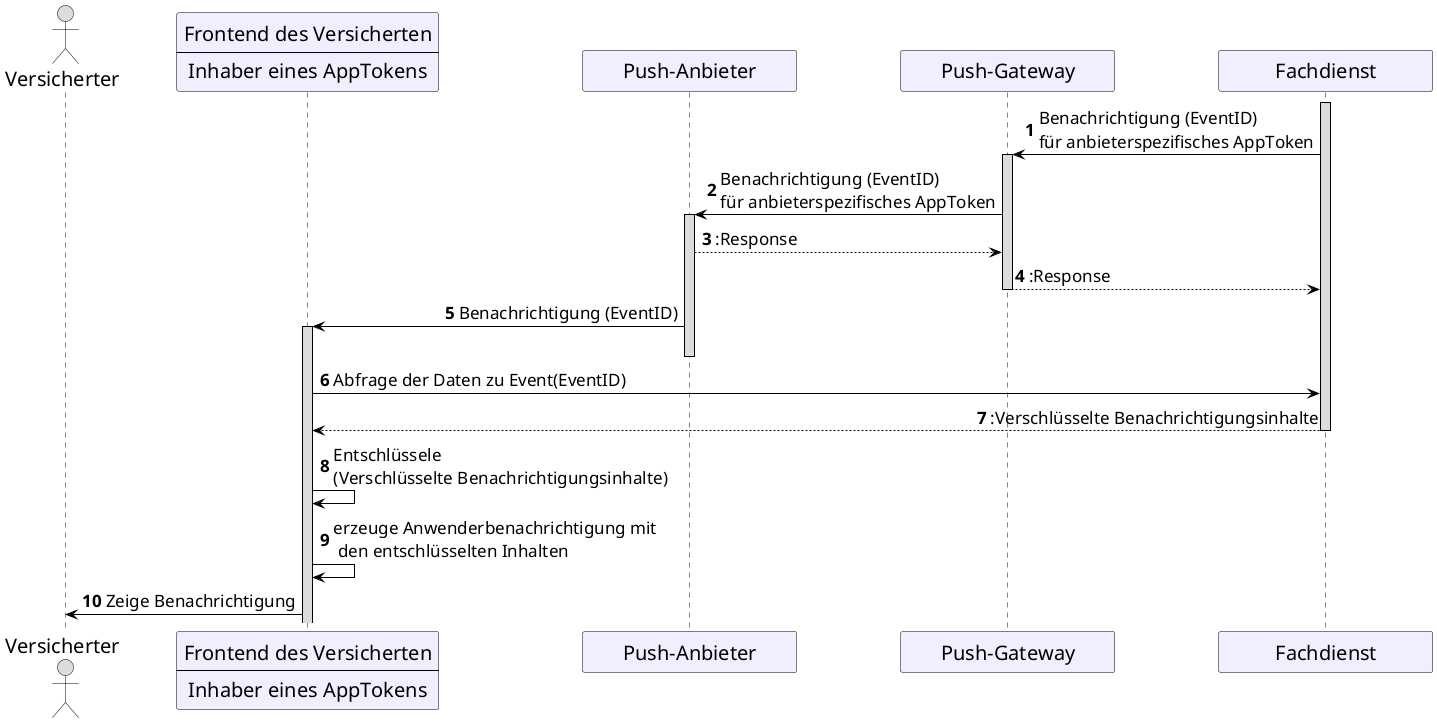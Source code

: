 @startuml
skinparam sequenceMessageAlign direction
skinparam minClassWidth 200
skinparam BoxPadding 1
skinparam sequenceReferenceHeaderBackgroundColor palegreen
scale max 2048 width

skinparam sequence {
ArrowColor black
ArrowFontSize 17
ActorBorderColor black
LifeLineBorderColor black
LifeLineBackgroundColor Gainsboro

ParticipantBorderColor Motivation
ParticipantBackgroundColor Motivation
'ParticipantFontName Impact
ParticipantFontSize 20
ParticipantFontColor black
ParticipantBorderColor Black
ParticipantBackgroundColor MOTIVATION

ActorBackgroundColor Gainsboro
ActorFontColor black
ActorFontSize 20
'ActorFontName Aapex
}

autonumber
    
    actor v as "Versicherter"
    participant fdv [
      Frontend des Versicherten
      ----
      Inhaber eines AppTokens
    ]
    participant pa as "Push-Anbieter"
    participant pg as "Push-Gateway"
    participant fd as "Fachdienst"

activate fd
fd->pg: Benachrichtigung (EventID) \nfür anbieterspezifisches AppToken 
activate pg
pg->pa: Benachrichtigung (EventID) \nfür anbieterspezifisches AppToken
activate pa
pa-->pg: :Response
pg-->fd: :Response
deactivate pg
pa->fdv: Benachrichtigung (EventID)
activate fdv
deactivate pa
fdv->fd: Abfrage der Daten zu Event(EventID)
fd-->fdv: :Verschlüsselte Benachrichtigungsinhalte
deactivate fd
fdv->fdv:Entschlüssele \n(Verschlüsselte Benachrichtigungsinhalte)
fdv->fdv:erzeuge Anwenderbenachrichtigung mit\n den entschlüsselten Inhalten
fdv->v:Zeige Benachrichtigung

@enduml
